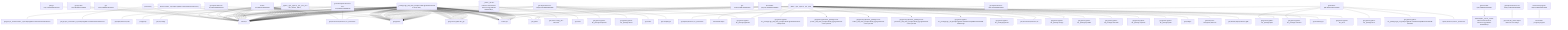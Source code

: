 graph TD
    app-mlperf-inference,d775cac873ee4231_(_python,_rgat,_pytorch,_cpu,_test,_r5.0-dev_default,_offline_) --> detect,os
    get-sys-utils-cm,bc90993277e84b8e --> detect,os
    app-mlperf-inference,d775cac873ee4231_(_python,_rgat,_pytorch,_cpu,_test,_r5.0-dev_default,_offline_) --> get,python
    get-mlperf-inference-src,4b57186581024797_(_branch.dev_) --> detect,os
    get-mlperf-inference-src,4b57186581024797_(_branch.dev_) --> get,python3
    get-mlperf-inference-src,4b57186581024797_(_branch.dev_) --> get,git,repo,_branch.dev,_repo.https://github.com/mlcommons/inference
    app-mlperf-inference,d775cac873ee4231_(_python,_rgat,_pytorch,_cpu,_test,_r5.0-dev_default,_offline_) --> get,mlcommons,inference,src,_branch.dev
    pull-git-repo,c23132ed65c4421d --> detect,os
    app-mlperf-inference,d775cac873ee4231_(_python,_rgat,_pytorch,_cpu,_test,_r5.0-dev_default,_offline_) --> pull,git,repo
    get-mlperf-inference-utils,e341e5f86d8342e5 --> get,mlperf,inference,src,_branch.dev
    app-mlperf-inference,d775cac873ee4231_(_python,_rgat,_pytorch,_cpu,_test,_r5.0-dev_default,_offline_) --> get,mlperf,inference,utils
    app-mlperf-inference-mlcommons-python,ff149e9781fc4b65_(_offline,_rgat,_pytorch,_cpu,_fp32_) --> detect,os
    detect-cpu,586c8a43320142f7 --> detect,os
    app-mlperf-inference-mlcommons-python,ff149e9781fc4b65_(_offline,_rgat,_pytorch,_cpu,_fp32_) --> detect,cpu
    get-sys-utils-cm,bc90993277e84b8e --> detect,os
    app-mlperf-inference-mlcommons-python,ff149e9781fc4b65_(_offline,_rgat,_pytorch,_cpu,_fp32_) --> get,python
    get-generic-python-lib,94b62a682bc44791_(_torch_) --> detect,os
    detect-cpu,586c8a43320142f7 --> detect,os
    get-generic-python-lib,94b62a682bc44791_(_torch_) --> detect,cpu
    get-generic-python-lib,94b62a682bc44791_(_torch_) --> get,python3
    get-generic-python-lib,94b62a682bc44791_(_pip_) --> detect,os
    detect-cpu,586c8a43320142f7 --> detect,os
    get-generic-python-lib,94b62a682bc44791_(_pip_) --> detect,cpu
    get-generic-python-lib,94b62a682bc44791_(_pip_) --> get,python3
    get-generic-python-lib,94b62a682bc44791_(_torch_) --> get,generic-python-lib,_pip
    app-mlperf-inference-mlcommons-python,ff149e9781fc4b65_(_offline,_rgat,_pytorch,_cpu,_fp32_) --> get,generic-python-lib,_torch
    download-file,9cdc8dc41aae437e_(_rclone,_url.mlc-inference:mlcommons-inference-wg-public/R-GAT/RGAT.pt_) --> detect,os
    get-rclone,22ffb43c49c9419e --> detect,os
    download-file,9cdc8dc41aae437e_(_rclone,_url.mlc-inference:mlcommons-inference-wg-public/R-GAT/RGAT.pt_) --> get,rclone
    download-file,9cdc8dc41aae437e_(_rclone,_url.mlc-inference:mlcommons-inference-wg-public/R-GAT/RGAT.pt_) --> get,rclone-config,_mlc-inference
    get-ml-model-rgat,b409fd66c5ad4ed5 --> download,file,_rclone,_url.mlc-inference:mlcommons-inference-wg-public/R-GAT/RGAT.pt
    app-mlperf-inference-mlcommons-python,ff149e9781fc4b65_(_offline,_rgat,_pytorch,_cpu,_fp32_) --> get,ml-model,rgat
    get-dataset-igbh,824e61316c074253 --> mlperf,inference,source,_branch.dev
    get-dataset-igbh,824e61316c074253 --> get,python
    get-generic-python-lib,94b62a682bc44791_(_package.igb,_url.git+https://github.com/IllinoisGraphBenchmark/IGB-Datasets_) --> detect,os
    detect-cpu,586c8a43320142f7 --> detect,os
    get-generic-python-lib,94b62a682bc44791_(_package.igb,_url.git+https://github.com/IllinoisGraphBenchmark/IGB-Datasets_) --> detect,cpu
    get-generic-python-lib,94b62a682bc44791_(_package.igb,_url.git+https://github.com/IllinoisGraphBenchmark/IGB-Datasets_) --> get,python3
    get-generic-python-lib,94b62a682bc44791_(_pip_) --> get,python3
    get-generic-python-lib,94b62a682bc44791_(_package.igb,_url.git+https://github.com/IllinoisGraphBenchmark/IGB-Datasets_) --> get,generic-python-lib,_pip
    get-dataset-igbh,824e61316c074253 --> get,generic-python-lib,_package.igb,_url.git+https://github.com/IllinoisGraphBenchmark/IGB-Datasets
    get-generic-python-lib,94b62a682bc44791_(_package.colorama_) --> detect,os
    detect-cpu,586c8a43320142f7 --> detect,os
    get-generic-python-lib,94b62a682bc44791_(_package.colorama_) --> detect,cpu
    get-generic-python-lib,94b62a682bc44791_(_package.colorama_) --> get,python3
    get-generic-python-lib,94b62a682bc44791_(_pip_) --> get,python3
    get-generic-python-lib,94b62a682bc44791_(_package.colorama_) --> get,generic-python-lib,_pip
    get-dataset-igbh,824e61316c074253 --> get,generic-python-lib,_package.colorama
    get-generic-python-lib,94b62a682bc44791_(_package.tqdm_) --> detect,os
    detect-cpu,586c8a43320142f7 --> detect,os
    get-generic-python-lib,94b62a682bc44791_(_package.tqdm_) --> detect,cpu
    get-generic-python-lib,94b62a682bc44791_(_package.tqdm_) --> get,python3
    get-generic-python-lib,94b62a682bc44791_(_pip_) --> get,python3
    get-generic-python-lib,94b62a682bc44791_(_package.tqdm_) --> get,generic-python-lib,_pip
    get-dataset-igbh,824e61316c074253 --> get,generic-python-lib,_package.tqdm
    get-generic-python-lib,94b62a682bc44791_(_package.torch_) --> detect,os
    detect-cpu,586c8a43320142f7 --> detect,os
    get-generic-python-lib,94b62a682bc44791_(_package.torch_) --> detect,cpu
    get-generic-python-lib,94b62a682bc44791_(_package.torch_) --> get,python3
    get-generic-python-lib,94b62a682bc44791_(_pip_) --> get,python3
    get-generic-python-lib,94b62a682bc44791_(_package.torch_) --> get,generic-python-lib,_pip
    get-dataset-igbh,824e61316c074253 --> get,generic-python-lib,_package.torch
    app-mlperf-inference-mlcommons-python,ff149e9781fc4b65_(_offline,_rgat,_pytorch,_cpu,_fp32_) --> get,dataset,mlperf,inference,igbh
    generate-mlperf-inference-user-conf,3af4475745964b93 --> detect,os
    detect-cpu,586c8a43320142f7 --> detect,os
    generate-mlperf-inference-user-conf,3af4475745964b93 --> detect,cpu
    generate-mlperf-inference-user-conf,3af4475745964b93 --> get,python
    generate-mlperf-inference-user-conf,3af4475745964b93 --> get,mlcommons,inference,src,_branch.dev
    get-mlperf-inference-sut-configs,c2fbf72009e2445b --> get,cache,dir,_name.mlperf-inference-sut-configs
    generate-mlperf-inference-user-conf,3af4475745964b93 --> get,sut,configs
    app-mlperf-inference-mlcommons-python,ff149e9781fc4b65_(_offline,_rgat,_pytorch,_cpu,_fp32_) --> generate,user-conf,mlperf,inference
    get-mlperf-inference-loadgen,64c3d98d0ba04950 --> detect,os
    get-mlperf-inference-loadgen,64c3d98d0ba04950 --> get,python3
    get-mlperf-inference-src,4b57186581024797 --> detect,os
    get-mlperf-inference-src,4b57186581024797 --> get,python3
    get-git-repo,ed603e7292974f10_(_branch.master,_repo.https://github.com/mlcommons/inference_) --> detect,os
    get-mlperf-inference-src,4b57186581024797 --> get,git,repo,_branch.master,_repo.https://github.com/mlcommons/inference
    get-mlperf-inference-loadgen,64c3d98d0ba04950 --> get,mlcommons,inference,src
    get-mlperf-inference-loadgen,64c3d98d0ba04950 --> get,compiler,gcc
    detect-cpu,586c8a43320142f7 --> detect,os
    get-cmake,52bf974d791b4fc8 --> detect,cpu
    get-mlperf-inference-loadgen,64c3d98d0ba04950 --> get,cmake
    get-generic-python-lib,94b62a682bc44791_(_package.wheel_) --> detect,os
    detect-cpu,586c8a43320142f7 --> detect,os
    get-generic-python-lib,94b62a682bc44791_(_package.wheel_) --> detect,cpu
    get-generic-python-lib,94b62a682bc44791_(_package.wheel_) --> get,python3
    get-generic-python-lib,94b62a682bc44791_(_pip_) --> get,python3
    get-generic-python-lib,94b62a682bc44791_(_package.wheel_) --> get,generic-python-lib,_pip
    get-mlperf-inference-loadgen,64c3d98d0ba04950 --> get,generic-python-lib,_package.wheel
    get-generic-python-lib,94b62a682bc44791_(_pip_) --> get,python3
    get-mlperf-inference-loadgen,64c3d98d0ba04950 --> get,generic-python-lib,_pip
    get-generic-python-lib,94b62a682bc44791_(_package.pybind11_) --> detect,os
    detect-cpu,586c8a43320142f7 --> detect,os
    get-generic-python-lib,94b62a682bc44791_(_package.pybind11_) --> detect,cpu
    get-generic-python-lib,94b62a682bc44791_(_package.pybind11_) --> get,python3
    get-generic-python-lib,94b62a682bc44791_(_pip_) --> get,python3
    get-generic-python-lib,94b62a682bc44791_(_package.pybind11_) --> get,generic-python-lib,_pip
    get-mlperf-inference-loadgen,64c3d98d0ba04950 --> get,generic-python-lib,_package.pybind11
    get-generic-python-lib,94b62a682bc44791_(_package.setuptools_) --> detect,os
    detect-cpu,586c8a43320142f7 --> detect,os
    get-generic-python-lib,94b62a682bc44791_(_package.setuptools_) --> detect,cpu
    get-generic-python-lib,94b62a682bc44791_(_package.setuptools_) --> get,python3
    get-generic-python-lib,94b62a682bc44791_(_pip_) --> get,python3
    get-generic-python-lib,94b62a682bc44791_(_package.setuptools_) --> get,generic-python-lib,_pip
    get-mlperf-inference-loadgen,64c3d98d0ba04950 --> get,generic-python-lib,_package.setuptools
    app-mlperf-inference-mlcommons-python,ff149e9781fc4b65_(_offline,_rgat,_pytorch,_cpu,_fp32_) --> get,loadgen
    app-mlperf-inference-mlcommons-python,ff149e9781fc4b65_(_offline,_rgat,_pytorch,_cpu,_fp32_) --> get,mlcommons,inference,src,_branch.dev
    app-mlperf-inference-mlcommons-python,ff149e9781fc4b65_(_offline,_rgat,_pytorch,_cpu,_fp32_) --> get,mlcommons,inference,src
    get-generic-python-lib,94b62a682bc44791_(_package.psutil_) --> detect,os
    detect-cpu,586c8a43320142f7 --> detect,os
    get-generic-python-lib,94b62a682bc44791_(_package.psutil_) --> detect,cpu
    get-generic-python-lib,94b62a682bc44791_(_package.psutil_) --> get,python3
    get-generic-python-lib,94b62a682bc44791_(_pip_) --> get,python3
    get-generic-python-lib,94b62a682bc44791_(_package.psutil_) --> get,generic-python-lib,_pip
    app-mlperf-inference-mlcommons-python,ff149e9781fc4b65_(_offline,_rgat,_pytorch,_cpu,_fp32_) --> get,generic-python-lib,_package.psutil
    get-generic-python-lib,94b62a682bc44791_(_package.colorama_) --> get,python3
    app-mlperf-inference-mlcommons-python,ff149e9781fc4b65_(_offline,_rgat,_pytorch,_cpu,_fp32_) --> get,generic-python-lib,_package.colorama
    get-generic-python-lib,94b62a682bc44791_(_package.tqdm_) --> get,python3
    app-mlperf-inference-mlcommons-python,ff149e9781fc4b65_(_offline,_rgat,_pytorch,_cpu,_fp32_) --> get,generic-python-lib,_package.tqdm
    get-generic-python-lib,94b62a682bc44791_(_package.requests_) --> detect,os
    detect-cpu,586c8a43320142f7 --> detect,os
    get-generic-python-lib,94b62a682bc44791_(_package.requests_) --> detect,cpu
    get-generic-python-lib,94b62a682bc44791_(_package.requests_) --> get,python3
    get-generic-python-lib,94b62a682bc44791_(_pip_) --> get,python3
    get-generic-python-lib,94b62a682bc44791_(_package.requests_) --> get,generic-python-lib,_pip
    app-mlperf-inference-mlcommons-python,ff149e9781fc4b65_(_offline,_rgat,_pytorch,_cpu,_fp32_) --> get,generic-python-lib,_package.requests
    get-generic-python-lib,94b62a682bc44791_(_package.torchdata_) --> detect,os
    detect-cpu,586c8a43320142f7 --> detect,os
    get-generic-python-lib,94b62a682bc44791_(_package.torchdata_) --> detect,cpu
    get-generic-python-lib,94b62a682bc44791_(_package.torchdata_) --> get,python3
    get-generic-python-lib,94b62a682bc44791_(_pip_) --> get,python3
    get-generic-python-lib,94b62a682bc44791_(_package.torchdata_) --> get,generic-python-lib,_pip
    app-mlperf-inference-mlcommons-python,ff149e9781fc4b65_(_offline,_rgat,_pytorch,_cpu,_fp32_) --> get,generic-python-lib,_package.torchdata
    get-generic-python-lib,94b62a682bc44791_(_package.pybind11_) --> get,python3
    app-mlperf-inference-mlcommons-python,ff149e9781fc4b65_(_offline,_rgat,_pytorch,_cpu,_fp32_) --> get,generic-python-lib,_package.pybind11
    get-generic-python-lib,94b62a682bc44791_(_package.PyYAML_) --> detect,os
    detect-cpu,586c8a43320142f7 --> detect,os
    get-generic-python-lib,94b62a682bc44791_(_package.PyYAML_) --> detect,cpu
    get-generic-python-lib,94b62a682bc44791_(_package.PyYAML_) --> get,python3
    get-generic-python-lib,94b62a682bc44791_(_pip_) --> get,python3
    get-generic-python-lib,94b62a682bc44791_(_package.PyYAML_) --> get,generic-python-lib,_pip
    app-mlperf-inference-mlcommons-python,ff149e9781fc4b65_(_offline,_rgat,_pytorch,_cpu,_fp32_) --> get,generic-python-lib,_package.PyYAML
    get-generic-python-lib,94b62a682bc44791_(_package.numpy_) --> detect,os
    detect-cpu,586c8a43320142f7 --> detect,os
    get-generic-python-lib,94b62a682bc44791_(_package.numpy_) --> detect,cpu
    get-generic-python-lib,94b62a682bc44791_(_package.numpy_) --> get,python3
    get-generic-python-lib,94b62a682bc44791_(_pip_) --> get,python3
    get-generic-python-lib,94b62a682bc44791_(_package.numpy_) --> get,generic-python-lib,_pip
    app-mlperf-inference-mlcommons-python,ff149e9781fc4b65_(_offline,_rgat,_pytorch,_cpu,_fp32_) --> get,generic-python-lib,_package.numpy
    get-generic-python-lib,94b62a682bc44791_(_package.numpy_) --> detect,os
    detect-cpu,586c8a43320142f7 --> detect,os
    get-generic-python-lib,94b62a682bc44791_(_package.numpy_) --> detect,cpu
    get-generic-python-lib,94b62a682bc44791_(_package.numpy_) --> get,python3
    get-generic-python-lib,94b62a682bc44791_(_pip_) --> get,python3
    get-generic-python-lib,94b62a682bc44791_(_package.numpy_) --> get,generic-python-lib,_pip
    app-mlperf-inference-mlcommons-python,ff149e9781fc4b65_(_offline,_rgat,_pytorch,_cpu,_fp32_) --> get,generic-python-lib,_package.numpy
    get-generic-python-lib,94b62a682bc44791_(_package.pydantic_) --> detect,os
    detect-cpu,586c8a43320142f7 --> detect,os
    get-generic-python-lib,94b62a682bc44791_(_package.pydantic_) --> detect,cpu
    get-generic-python-lib,94b62a682bc44791_(_package.pydantic_) --> get,python3
    get-generic-python-lib,94b62a682bc44791_(_pip_) --> get,python3
    get-generic-python-lib,94b62a682bc44791_(_package.pydantic_) --> get,generic-python-lib,_pip
    app-mlperf-inference-mlcommons-python,ff149e9781fc4b65_(_offline,_rgat,_pytorch,_cpu,_fp32_) --> get,generic-python-lib,_package.pydantic
    get-generic-python-lib,94b62a682bc44791_(_package.igb,_url.git+https://github.com/IllinoisGraphBenchmark/IGB-Datasets.git_) --> detect,os
    detect-cpu,586c8a43320142f7 --> detect,os
    get-generic-python-lib,94b62a682bc44791_(_package.igb,_url.git+https://github.com/IllinoisGraphBenchmark/IGB-Datasets.git_) --> detect,cpu
    get-generic-python-lib,94b62a682bc44791_(_package.igb,_url.git+https://github.com/IllinoisGraphBenchmark/IGB-Datasets.git_) --> get,python3
    get-generic-python-lib,94b62a682bc44791_(_pip_) --> get,python3
    get-generic-python-lib,94b62a682bc44791_(_package.igb,_url.git+https://github.com/IllinoisGraphBenchmark/IGB-Datasets.git_) --> get,generic-python-lib,_pip
    app-mlperf-inference-mlcommons-python,ff149e9781fc4b65_(_offline,_rgat,_pytorch,_cpu,_fp32_) --> get,generic-python-lib,_package.igb,_url.git+https://github.com/IllinoisGraphBenchmark/IGB-Datasets.git
    get-generic-python-lib,94b62a682bc44791_(_package.torch-geometric,_find_links_url.https://data.pyg.org/whl/torch-2.4.0+cpu.html_) --> detect,os
    detect-cpu,586c8a43320142f7 --> detect,os
    get-generic-python-lib,94b62a682bc44791_(_package.torch-geometric,_find_links_url.https://data.pyg.org/whl/torch-2.4.0+cpu.html_) --> detect,cpu
    get-generic-python-lib,94b62a682bc44791_(_package.torch-geometric,_find_links_url.https://data.pyg.org/whl/torch-2.4.0+cpu.html_) --> get,python3
    get-generic-python-lib,94b62a682bc44791_(_pip_) --> get,python3
    get-generic-python-lib,94b62a682bc44791_(_package.torch-geometric,_find_links_url.https://data.pyg.org/whl/torch-2.4.0+cpu.html_) --> get,generic-python-lib,_pip
    app-mlperf-inference-mlcommons-python,ff149e9781fc4b65_(_offline,_rgat,_pytorch,_cpu,_fp32_) --> get,generic-python-lib,_package.torch-geometric,_find_links_url.https://data.pyg.org/whl/torch-2.4.0+cpu.html
    get-generic-python-lib,94b62a682bc44791_(_package.torch-scatter,_find_links_url.https://data.pyg.org/whl/torch-2.4.0+cpu.html_) --> detect,os
    detect-cpu,586c8a43320142f7 --> detect,os
    get-generic-python-lib,94b62a682bc44791_(_package.torch-scatter,_find_links_url.https://data.pyg.org/whl/torch-2.4.0+cpu.html_) --> detect,cpu
    get-generic-python-lib,94b62a682bc44791_(_package.torch-scatter,_find_links_url.https://data.pyg.org/whl/torch-2.4.0+cpu.html_) --> get,python3
    get-generic-python-lib,94b62a682bc44791_(_pip_) --> get,python3
    get-generic-python-lib,94b62a682bc44791_(_package.torch-scatter,_find_links_url.https://data.pyg.org/whl/torch-2.4.0+cpu.html_) --> get,generic-python-lib,_pip
    app-mlperf-inference-mlcommons-python,ff149e9781fc4b65_(_offline,_rgat,_pytorch,_cpu,_fp32_) --> get,generic-python-lib,_package.torch-scatter,_find_links_url.https://data.pyg.org/whl/torch-2.4.0+cpu.html
    get-generic-python-lib,94b62a682bc44791_(_package.torch-sparse,_find_links_url.https://data.pyg.org/whl/torch-2.4.0+cpu.html_) --> detect,os
    detect-cpu,586c8a43320142f7 --> detect,os
    get-generic-python-lib,94b62a682bc44791_(_package.torch-sparse,_find_links_url.https://data.pyg.org/whl/torch-2.4.0+cpu.html_) --> detect,cpu
    get-generic-python-lib,94b62a682bc44791_(_package.torch-sparse,_find_links_url.https://data.pyg.org/whl/torch-2.4.0+cpu.html_) --> get,python3
    get-generic-python-lib,94b62a682bc44791_(_pip_) --> get,python3
    get-generic-python-lib,94b62a682bc44791_(_package.torch-sparse,_find_links_url.https://data.pyg.org/whl/torch-2.4.0+cpu.html_) --> get,generic-python-lib,_pip
    app-mlperf-inference-mlcommons-python,ff149e9781fc4b65_(_offline,_rgat,_pytorch,_cpu,_fp32_) --> get,generic-python-lib,_package.torch-sparse,_find_links_url.https://data.pyg.org/whl/torch-2.4.0+cpu.html
    get-generic-python-lib,94b62a682bc44791_(_package.dgl,_find_links_url.https://data.dgl.ai/wheels/torch-2.4/repo.html_) --> detect,os
    detect-cpu,586c8a43320142f7 --> detect,os
    get-generic-python-lib,94b62a682bc44791_(_package.dgl,_find_links_url.https://data.dgl.ai/wheels/torch-2.4/repo.html_) --> detect,cpu
    get-generic-python-lib,94b62a682bc44791_(_package.dgl,_find_links_url.https://data.dgl.ai/wheels/torch-2.4/repo.html_) --> get,python3
    get-generic-python-lib,94b62a682bc44791_(_pip_) --> get,python3
    get-generic-python-lib,94b62a682bc44791_(_package.dgl,_find_links_url.https://data.dgl.ai/wheels/torch-2.4/repo.html_) --> get,generic-python-lib,_pip
    app-mlperf-inference-mlcommons-python,ff149e9781fc4b65_(_offline,_rgat,_pytorch,_cpu,_fp32_) --> get,generic-python-lib,_package.dgl,_find_links_url.https://data.dgl.ai/wheels/torch-2.4/repo.html
    detect-cpu,586c8a43320142f7 --> detect,os
    benchmark-program,19f369ef47084895 --> detect,cpu
    benchmark-program-mlperf,cfff0132a8aa4018 --> benchmark-program,program
    app-mlperf-inference-mlcommons-python,ff149e9781fc4b65_(_offline,_rgat,_pytorch,_cpu,_fp32_) --> benchmark-mlperf